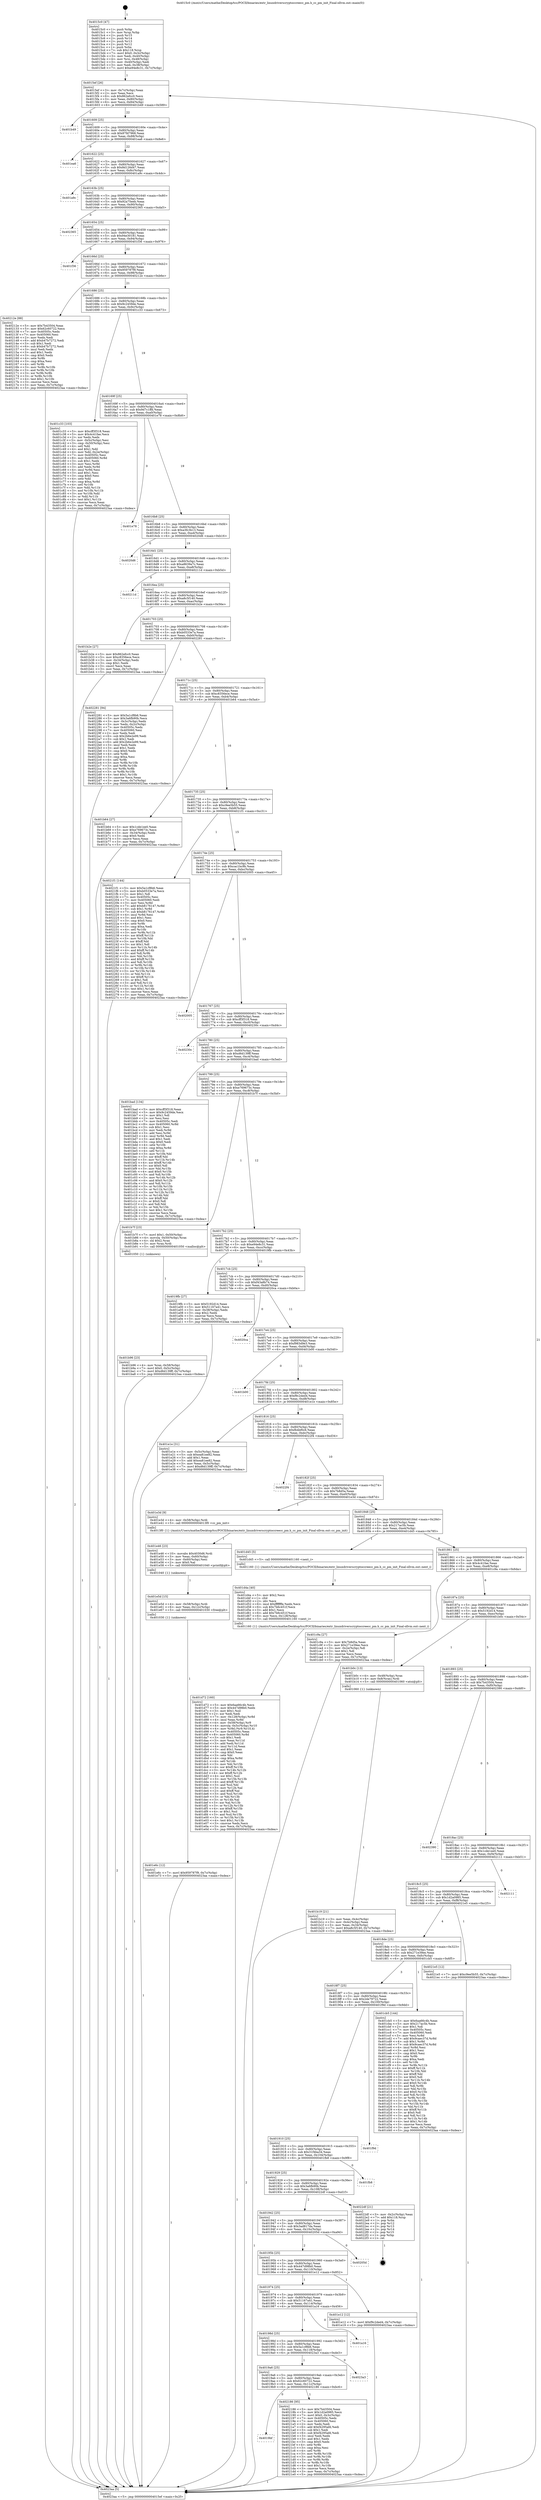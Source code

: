 digraph "0x4015c0" {
  label = "0x4015c0 (/mnt/c/Users/mathe/Desktop/tcc/POCII/binaries/extr_linuxdriverscryptoccreecc_pm.h_cc_pm_init_Final-ollvm.out::main(0))"
  labelloc = "t"
  node[shape=record]

  Entry [label="",width=0.3,height=0.3,shape=circle,fillcolor=black,style=filled]
  "0x4015ef" [label="{
     0x4015ef [26]\l
     | [instrs]\l
     &nbsp;&nbsp;0x4015ef \<+3\>: mov -0x7c(%rbp),%eax\l
     &nbsp;&nbsp;0x4015f2 \<+2\>: mov %eax,%ecx\l
     &nbsp;&nbsp;0x4015f4 \<+6\>: sub $0x862efcc0,%ecx\l
     &nbsp;&nbsp;0x4015fa \<+3\>: mov %eax,-0x80(%rbp)\l
     &nbsp;&nbsp;0x4015fd \<+6\>: mov %ecx,-0x84(%rbp)\l
     &nbsp;&nbsp;0x401603 \<+6\>: je 0000000000401b49 \<main+0x589\>\l
  }"]
  "0x401b49" [label="{
     0x401b49\l
  }", style=dashed]
  "0x401609" [label="{
     0x401609 [25]\l
     | [instrs]\l
     &nbsp;&nbsp;0x401609 \<+5\>: jmp 000000000040160e \<main+0x4e\>\l
     &nbsp;&nbsp;0x40160e \<+3\>: mov -0x80(%rbp),%eax\l
     &nbsp;&nbsp;0x401611 \<+5\>: sub $0x87fd7968,%eax\l
     &nbsp;&nbsp;0x401616 \<+6\>: mov %eax,-0x88(%rbp)\l
     &nbsp;&nbsp;0x40161c \<+6\>: je 0000000000401ea6 \<main+0x8e6\>\l
  }"]
  Exit [label="",width=0.3,height=0.3,shape=circle,fillcolor=black,style=filled,peripheries=2]
  "0x401ea6" [label="{
     0x401ea6\l
  }", style=dashed]
  "0x401622" [label="{
     0x401622 [25]\l
     | [instrs]\l
     &nbsp;&nbsp;0x401622 \<+5\>: jmp 0000000000401627 \<main+0x67\>\l
     &nbsp;&nbsp;0x401627 \<+3\>: mov -0x80(%rbp),%eax\l
     &nbsp;&nbsp;0x40162a \<+5\>: sub $0x8d126d47,%eax\l
     &nbsp;&nbsp;0x40162f \<+6\>: mov %eax,-0x8c(%rbp)\l
     &nbsp;&nbsp;0x401635 \<+6\>: je 0000000000401a9c \<main+0x4dc\>\l
  }"]
  "0x4019bf" [label="{
     0x4019bf\l
  }", style=dashed]
  "0x401a9c" [label="{
     0x401a9c\l
  }", style=dashed]
  "0x40163b" [label="{
     0x40163b [25]\l
     | [instrs]\l
     &nbsp;&nbsp;0x40163b \<+5\>: jmp 0000000000401640 \<main+0x80\>\l
     &nbsp;&nbsp;0x401640 \<+3\>: mov -0x80(%rbp),%eax\l
     &nbsp;&nbsp;0x401643 \<+5\>: sub $0x92a75eeb,%eax\l
     &nbsp;&nbsp;0x401648 \<+6\>: mov %eax,-0x90(%rbp)\l
     &nbsp;&nbsp;0x40164e \<+6\>: je 0000000000402365 \<main+0xda5\>\l
  }"]
  "0x402186" [label="{
     0x402186 [95]\l
     | [instrs]\l
     &nbsp;&nbsp;0x402186 \<+5\>: mov $0x7b43504,%eax\l
     &nbsp;&nbsp;0x40218b \<+5\>: mov $0x1d2a0985,%ecx\l
     &nbsp;&nbsp;0x402190 \<+7\>: movl $0x0,-0x3c(%rbp)\l
     &nbsp;&nbsp;0x402197 \<+7\>: mov 0x40505c,%edx\l
     &nbsp;&nbsp;0x40219e \<+7\>: mov 0x405060,%esi\l
     &nbsp;&nbsp;0x4021a5 \<+2\>: mov %edx,%edi\l
     &nbsp;&nbsp;0x4021a7 \<+6\>: add $0xf4295afd,%edi\l
     &nbsp;&nbsp;0x4021ad \<+3\>: sub $0x1,%edi\l
     &nbsp;&nbsp;0x4021b0 \<+6\>: sub $0xf4295afd,%edi\l
     &nbsp;&nbsp;0x4021b6 \<+3\>: imul %edi,%edx\l
     &nbsp;&nbsp;0x4021b9 \<+3\>: and $0x1,%edx\l
     &nbsp;&nbsp;0x4021bc \<+3\>: cmp $0x0,%edx\l
     &nbsp;&nbsp;0x4021bf \<+4\>: sete %r8b\l
     &nbsp;&nbsp;0x4021c3 \<+3\>: cmp $0xa,%esi\l
     &nbsp;&nbsp;0x4021c6 \<+4\>: setl %r9b\l
     &nbsp;&nbsp;0x4021ca \<+3\>: mov %r8b,%r10b\l
     &nbsp;&nbsp;0x4021cd \<+3\>: and %r9b,%r10b\l
     &nbsp;&nbsp;0x4021d0 \<+3\>: xor %r9b,%r8b\l
     &nbsp;&nbsp;0x4021d3 \<+3\>: or %r8b,%r10b\l
     &nbsp;&nbsp;0x4021d6 \<+4\>: test $0x1,%r10b\l
     &nbsp;&nbsp;0x4021da \<+3\>: cmovne %ecx,%eax\l
     &nbsp;&nbsp;0x4021dd \<+3\>: mov %eax,-0x7c(%rbp)\l
     &nbsp;&nbsp;0x4021e0 \<+5\>: jmp 00000000004023aa \<main+0xdea\>\l
  }"]
  "0x402365" [label="{
     0x402365\l
  }", style=dashed]
  "0x401654" [label="{
     0x401654 [25]\l
     | [instrs]\l
     &nbsp;&nbsp;0x401654 \<+5\>: jmp 0000000000401659 \<main+0x99\>\l
     &nbsp;&nbsp;0x401659 \<+3\>: mov -0x80(%rbp),%eax\l
     &nbsp;&nbsp;0x40165c \<+5\>: sub $0x94e30181,%eax\l
     &nbsp;&nbsp;0x401661 \<+6\>: mov %eax,-0x94(%rbp)\l
     &nbsp;&nbsp;0x401667 \<+6\>: je 0000000000401f36 \<main+0x976\>\l
  }"]
  "0x4019a6" [label="{
     0x4019a6 [25]\l
     | [instrs]\l
     &nbsp;&nbsp;0x4019a6 \<+5\>: jmp 00000000004019ab \<main+0x3eb\>\l
     &nbsp;&nbsp;0x4019ab \<+3\>: mov -0x80(%rbp),%eax\l
     &nbsp;&nbsp;0x4019ae \<+5\>: sub $0x62c60722,%eax\l
     &nbsp;&nbsp;0x4019b3 \<+6\>: mov %eax,-0x11c(%rbp)\l
     &nbsp;&nbsp;0x4019b9 \<+6\>: je 0000000000402186 \<main+0xbc6\>\l
  }"]
  "0x401f36" [label="{
     0x401f36\l
  }", style=dashed]
  "0x40166d" [label="{
     0x40166d [25]\l
     | [instrs]\l
     &nbsp;&nbsp;0x40166d \<+5\>: jmp 0000000000401672 \<main+0xb2\>\l
     &nbsp;&nbsp;0x401672 \<+3\>: mov -0x80(%rbp),%eax\l
     &nbsp;&nbsp;0x401675 \<+5\>: sub $0x959787f9,%eax\l
     &nbsp;&nbsp;0x40167a \<+6\>: mov %eax,-0x98(%rbp)\l
     &nbsp;&nbsp;0x401680 \<+6\>: je 000000000040212e \<main+0xb6e\>\l
  }"]
  "0x4023a3" [label="{
     0x4023a3\l
  }", style=dashed]
  "0x40212e" [label="{
     0x40212e [88]\l
     | [instrs]\l
     &nbsp;&nbsp;0x40212e \<+5\>: mov $0x7b43504,%eax\l
     &nbsp;&nbsp;0x402133 \<+5\>: mov $0x62c60722,%ecx\l
     &nbsp;&nbsp;0x402138 \<+7\>: mov 0x40505c,%edx\l
     &nbsp;&nbsp;0x40213f \<+7\>: mov 0x405060,%esi\l
     &nbsp;&nbsp;0x402146 \<+2\>: mov %edx,%edi\l
     &nbsp;&nbsp;0x402148 \<+6\>: add $0xb47b7272,%edi\l
     &nbsp;&nbsp;0x40214e \<+3\>: sub $0x1,%edi\l
     &nbsp;&nbsp;0x402151 \<+6\>: sub $0xb47b7272,%edi\l
     &nbsp;&nbsp;0x402157 \<+3\>: imul %edi,%edx\l
     &nbsp;&nbsp;0x40215a \<+3\>: and $0x1,%edx\l
     &nbsp;&nbsp;0x40215d \<+3\>: cmp $0x0,%edx\l
     &nbsp;&nbsp;0x402160 \<+4\>: sete %r8b\l
     &nbsp;&nbsp;0x402164 \<+3\>: cmp $0xa,%esi\l
     &nbsp;&nbsp;0x402167 \<+4\>: setl %r9b\l
     &nbsp;&nbsp;0x40216b \<+3\>: mov %r8b,%r10b\l
     &nbsp;&nbsp;0x40216e \<+3\>: and %r9b,%r10b\l
     &nbsp;&nbsp;0x402171 \<+3\>: xor %r9b,%r8b\l
     &nbsp;&nbsp;0x402174 \<+3\>: or %r8b,%r10b\l
     &nbsp;&nbsp;0x402177 \<+4\>: test $0x1,%r10b\l
     &nbsp;&nbsp;0x40217b \<+3\>: cmovne %ecx,%eax\l
     &nbsp;&nbsp;0x40217e \<+3\>: mov %eax,-0x7c(%rbp)\l
     &nbsp;&nbsp;0x402181 \<+5\>: jmp 00000000004023aa \<main+0xdea\>\l
  }"]
  "0x401686" [label="{
     0x401686 [25]\l
     | [instrs]\l
     &nbsp;&nbsp;0x401686 \<+5\>: jmp 000000000040168b \<main+0xcb\>\l
     &nbsp;&nbsp;0x40168b \<+3\>: mov -0x80(%rbp),%eax\l
     &nbsp;&nbsp;0x40168e \<+5\>: sub $0x9c2459de,%eax\l
     &nbsp;&nbsp;0x401693 \<+6\>: mov %eax,-0x9c(%rbp)\l
     &nbsp;&nbsp;0x401699 \<+6\>: je 0000000000401c33 \<main+0x673\>\l
  }"]
  "0x40198d" [label="{
     0x40198d [25]\l
     | [instrs]\l
     &nbsp;&nbsp;0x40198d \<+5\>: jmp 0000000000401992 \<main+0x3d2\>\l
     &nbsp;&nbsp;0x401992 \<+3\>: mov -0x80(%rbp),%eax\l
     &nbsp;&nbsp;0x401995 \<+5\>: sub $0x5a1cf8b6,%eax\l
     &nbsp;&nbsp;0x40199a \<+6\>: mov %eax,-0x118(%rbp)\l
     &nbsp;&nbsp;0x4019a0 \<+6\>: je 00000000004023a3 \<main+0xde3\>\l
  }"]
  "0x401c33" [label="{
     0x401c33 [103]\l
     | [instrs]\l
     &nbsp;&nbsp;0x401c33 \<+5\>: mov $0xcff3f318,%eax\l
     &nbsp;&nbsp;0x401c38 \<+5\>: mov $0x4c41fae,%ecx\l
     &nbsp;&nbsp;0x401c3d \<+2\>: xor %edx,%edx\l
     &nbsp;&nbsp;0x401c3f \<+3\>: mov -0x5c(%rbp),%esi\l
     &nbsp;&nbsp;0x401c42 \<+3\>: cmp -0x50(%rbp),%esi\l
     &nbsp;&nbsp;0x401c45 \<+4\>: setl %dil\l
     &nbsp;&nbsp;0x401c49 \<+4\>: and $0x1,%dil\l
     &nbsp;&nbsp;0x401c4d \<+4\>: mov %dil,-0x2e(%rbp)\l
     &nbsp;&nbsp;0x401c51 \<+7\>: mov 0x40505c,%esi\l
     &nbsp;&nbsp;0x401c58 \<+8\>: mov 0x405060,%r8d\l
     &nbsp;&nbsp;0x401c60 \<+3\>: sub $0x1,%edx\l
     &nbsp;&nbsp;0x401c63 \<+3\>: mov %esi,%r9d\l
     &nbsp;&nbsp;0x401c66 \<+3\>: add %edx,%r9d\l
     &nbsp;&nbsp;0x401c69 \<+4\>: imul %r9d,%esi\l
     &nbsp;&nbsp;0x401c6d \<+3\>: and $0x1,%esi\l
     &nbsp;&nbsp;0x401c70 \<+3\>: cmp $0x0,%esi\l
     &nbsp;&nbsp;0x401c73 \<+4\>: sete %dil\l
     &nbsp;&nbsp;0x401c77 \<+4\>: cmp $0xa,%r8d\l
     &nbsp;&nbsp;0x401c7b \<+4\>: setl %r10b\l
     &nbsp;&nbsp;0x401c7f \<+3\>: mov %dil,%r11b\l
     &nbsp;&nbsp;0x401c82 \<+3\>: and %r10b,%r11b\l
     &nbsp;&nbsp;0x401c85 \<+3\>: xor %r10b,%dil\l
     &nbsp;&nbsp;0x401c88 \<+3\>: or %dil,%r11b\l
     &nbsp;&nbsp;0x401c8b \<+4\>: test $0x1,%r11b\l
     &nbsp;&nbsp;0x401c8f \<+3\>: cmovne %ecx,%eax\l
     &nbsp;&nbsp;0x401c92 \<+3\>: mov %eax,-0x7c(%rbp)\l
     &nbsp;&nbsp;0x401c95 \<+5\>: jmp 00000000004023aa \<main+0xdea\>\l
  }"]
  "0x40169f" [label="{
     0x40169f [25]\l
     | [instrs]\l
     &nbsp;&nbsp;0x40169f \<+5\>: jmp 00000000004016a4 \<main+0xe4\>\l
     &nbsp;&nbsp;0x4016a4 \<+3\>: mov -0x80(%rbp),%eax\l
     &nbsp;&nbsp;0x4016a7 \<+5\>: sub $0x9d7c1ffd,%eax\l
     &nbsp;&nbsp;0x4016ac \<+6\>: mov %eax,-0xa0(%rbp)\l
     &nbsp;&nbsp;0x4016b2 \<+6\>: je 0000000000401e78 \<main+0x8b8\>\l
  }"]
  "0x401a16" [label="{
     0x401a16\l
  }", style=dashed]
  "0x401e78" [label="{
     0x401e78\l
  }", style=dashed]
  "0x4016b8" [label="{
     0x4016b8 [25]\l
     | [instrs]\l
     &nbsp;&nbsp;0x4016b8 \<+5\>: jmp 00000000004016bd \<main+0xfd\>\l
     &nbsp;&nbsp;0x4016bd \<+3\>: mov -0x80(%rbp),%eax\l
     &nbsp;&nbsp;0x4016c0 \<+5\>: sub $0xa3fc3b13,%eax\l
     &nbsp;&nbsp;0x4016c5 \<+6\>: mov %eax,-0xa4(%rbp)\l
     &nbsp;&nbsp;0x4016cb \<+6\>: je 00000000004020d6 \<main+0xb16\>\l
  }"]
  "0x401e6c" [label="{
     0x401e6c [12]\l
     | [instrs]\l
     &nbsp;&nbsp;0x401e6c \<+7\>: movl $0x959787f9,-0x7c(%rbp)\l
     &nbsp;&nbsp;0x401e73 \<+5\>: jmp 00000000004023aa \<main+0xdea\>\l
  }"]
  "0x4020d6" [label="{
     0x4020d6\l
  }", style=dashed]
  "0x4016d1" [label="{
     0x4016d1 [25]\l
     | [instrs]\l
     &nbsp;&nbsp;0x4016d1 \<+5\>: jmp 00000000004016d6 \<main+0x116\>\l
     &nbsp;&nbsp;0x4016d6 \<+3\>: mov -0x80(%rbp),%eax\l
     &nbsp;&nbsp;0x4016d9 \<+5\>: sub $0xa8639a7c,%eax\l
     &nbsp;&nbsp;0x4016de \<+6\>: mov %eax,-0xa8(%rbp)\l
     &nbsp;&nbsp;0x4016e4 \<+6\>: je 000000000040211d \<main+0xb5d\>\l
  }"]
  "0x401e5d" [label="{
     0x401e5d [15]\l
     | [instrs]\l
     &nbsp;&nbsp;0x401e5d \<+4\>: mov -0x58(%rbp),%rdi\l
     &nbsp;&nbsp;0x401e61 \<+6\>: mov %eax,-0x12c(%rbp)\l
     &nbsp;&nbsp;0x401e67 \<+5\>: call 0000000000401030 \<free@plt\>\l
     | [calls]\l
     &nbsp;&nbsp;0x401030 \{1\} (unknown)\l
  }"]
  "0x40211d" [label="{
     0x40211d\l
  }", style=dashed]
  "0x4016ea" [label="{
     0x4016ea [25]\l
     | [instrs]\l
     &nbsp;&nbsp;0x4016ea \<+5\>: jmp 00000000004016ef \<main+0x12f\>\l
     &nbsp;&nbsp;0x4016ef \<+3\>: mov -0x80(%rbp),%eax\l
     &nbsp;&nbsp;0x4016f2 \<+5\>: sub $0xa8c5f140,%eax\l
     &nbsp;&nbsp;0x4016f7 \<+6\>: mov %eax,-0xac(%rbp)\l
     &nbsp;&nbsp;0x4016fd \<+6\>: je 0000000000401b2e \<main+0x56e\>\l
  }"]
  "0x401e46" [label="{
     0x401e46 [23]\l
     | [instrs]\l
     &nbsp;&nbsp;0x401e46 \<+10\>: movabs $0x4030d6,%rdi\l
     &nbsp;&nbsp;0x401e50 \<+3\>: mov %eax,-0x60(%rbp)\l
     &nbsp;&nbsp;0x401e53 \<+3\>: mov -0x60(%rbp),%esi\l
     &nbsp;&nbsp;0x401e56 \<+2\>: mov $0x0,%al\l
     &nbsp;&nbsp;0x401e58 \<+5\>: call 0000000000401040 \<printf@plt\>\l
     | [calls]\l
     &nbsp;&nbsp;0x401040 \{1\} (unknown)\l
  }"]
  "0x401b2e" [label="{
     0x401b2e [27]\l
     | [instrs]\l
     &nbsp;&nbsp;0x401b2e \<+5\>: mov $0x862efcc0,%eax\l
     &nbsp;&nbsp;0x401b33 \<+5\>: mov $0xc8356ece,%ecx\l
     &nbsp;&nbsp;0x401b38 \<+3\>: mov -0x34(%rbp),%edx\l
     &nbsp;&nbsp;0x401b3b \<+3\>: cmp $0x1,%edx\l
     &nbsp;&nbsp;0x401b3e \<+3\>: cmovl %ecx,%eax\l
     &nbsp;&nbsp;0x401b41 \<+3\>: mov %eax,-0x7c(%rbp)\l
     &nbsp;&nbsp;0x401b44 \<+5\>: jmp 00000000004023aa \<main+0xdea\>\l
  }"]
  "0x401703" [label="{
     0x401703 [25]\l
     | [instrs]\l
     &nbsp;&nbsp;0x401703 \<+5\>: jmp 0000000000401708 \<main+0x148\>\l
     &nbsp;&nbsp;0x401708 \<+3\>: mov -0x80(%rbp),%eax\l
     &nbsp;&nbsp;0x40170b \<+5\>: sub $0xb0533e7a,%eax\l
     &nbsp;&nbsp;0x401710 \<+6\>: mov %eax,-0xb0(%rbp)\l
     &nbsp;&nbsp;0x401716 \<+6\>: je 0000000000402281 \<main+0xcc1\>\l
  }"]
  "0x401974" [label="{
     0x401974 [25]\l
     | [instrs]\l
     &nbsp;&nbsp;0x401974 \<+5\>: jmp 0000000000401979 \<main+0x3b9\>\l
     &nbsp;&nbsp;0x401979 \<+3\>: mov -0x80(%rbp),%eax\l
     &nbsp;&nbsp;0x40197c \<+5\>: sub $0x51167a41,%eax\l
     &nbsp;&nbsp;0x401981 \<+6\>: mov %eax,-0x114(%rbp)\l
     &nbsp;&nbsp;0x401987 \<+6\>: je 0000000000401a16 \<main+0x456\>\l
  }"]
  "0x402281" [label="{
     0x402281 [94]\l
     | [instrs]\l
     &nbsp;&nbsp;0x402281 \<+5\>: mov $0x5a1cf8b6,%eax\l
     &nbsp;&nbsp;0x402286 \<+5\>: mov $0x3a6fb90b,%ecx\l
     &nbsp;&nbsp;0x40228b \<+3\>: mov -0x3c(%rbp),%edx\l
     &nbsp;&nbsp;0x40228e \<+3\>: mov %edx,-0x2c(%rbp)\l
     &nbsp;&nbsp;0x402291 \<+7\>: mov 0x40505c,%edx\l
     &nbsp;&nbsp;0x402298 \<+7\>: mov 0x405060,%esi\l
     &nbsp;&nbsp;0x40229f \<+2\>: mov %edx,%edi\l
     &nbsp;&nbsp;0x4022a1 \<+6\>: sub $0x2b6e2e99,%edi\l
     &nbsp;&nbsp;0x4022a7 \<+3\>: sub $0x1,%edi\l
     &nbsp;&nbsp;0x4022aa \<+6\>: add $0x2b6e2e99,%edi\l
     &nbsp;&nbsp;0x4022b0 \<+3\>: imul %edi,%edx\l
     &nbsp;&nbsp;0x4022b3 \<+3\>: and $0x1,%edx\l
     &nbsp;&nbsp;0x4022b6 \<+3\>: cmp $0x0,%edx\l
     &nbsp;&nbsp;0x4022b9 \<+4\>: sete %r8b\l
     &nbsp;&nbsp;0x4022bd \<+3\>: cmp $0xa,%esi\l
     &nbsp;&nbsp;0x4022c0 \<+4\>: setl %r9b\l
     &nbsp;&nbsp;0x4022c4 \<+3\>: mov %r8b,%r10b\l
     &nbsp;&nbsp;0x4022c7 \<+3\>: and %r9b,%r10b\l
     &nbsp;&nbsp;0x4022ca \<+3\>: xor %r9b,%r8b\l
     &nbsp;&nbsp;0x4022cd \<+3\>: or %r8b,%r10b\l
     &nbsp;&nbsp;0x4022d0 \<+4\>: test $0x1,%r10b\l
     &nbsp;&nbsp;0x4022d4 \<+3\>: cmovne %ecx,%eax\l
     &nbsp;&nbsp;0x4022d7 \<+3\>: mov %eax,-0x7c(%rbp)\l
     &nbsp;&nbsp;0x4022da \<+5\>: jmp 00000000004023aa \<main+0xdea\>\l
  }"]
  "0x40171c" [label="{
     0x40171c [25]\l
     | [instrs]\l
     &nbsp;&nbsp;0x40171c \<+5\>: jmp 0000000000401721 \<main+0x161\>\l
     &nbsp;&nbsp;0x401721 \<+3\>: mov -0x80(%rbp),%eax\l
     &nbsp;&nbsp;0x401724 \<+5\>: sub $0xc8356ece,%eax\l
     &nbsp;&nbsp;0x401729 \<+6\>: mov %eax,-0xb4(%rbp)\l
     &nbsp;&nbsp;0x40172f \<+6\>: je 0000000000401b64 \<main+0x5a4\>\l
  }"]
  "0x401e12" [label="{
     0x401e12 [12]\l
     | [instrs]\l
     &nbsp;&nbsp;0x401e12 \<+7\>: movl $0xf9c2ded4,-0x7c(%rbp)\l
     &nbsp;&nbsp;0x401e19 \<+5\>: jmp 00000000004023aa \<main+0xdea\>\l
  }"]
  "0x401b64" [label="{
     0x401b64 [27]\l
     | [instrs]\l
     &nbsp;&nbsp;0x401b64 \<+5\>: mov $0x1cde1ee0,%eax\l
     &nbsp;&nbsp;0x401b69 \<+5\>: mov $0xe769673c,%ecx\l
     &nbsp;&nbsp;0x401b6e \<+3\>: mov -0x34(%rbp),%edx\l
     &nbsp;&nbsp;0x401b71 \<+3\>: cmp $0x0,%edx\l
     &nbsp;&nbsp;0x401b74 \<+3\>: cmove %ecx,%eax\l
     &nbsp;&nbsp;0x401b77 \<+3\>: mov %eax,-0x7c(%rbp)\l
     &nbsp;&nbsp;0x401b7a \<+5\>: jmp 00000000004023aa \<main+0xdea\>\l
  }"]
  "0x401735" [label="{
     0x401735 [25]\l
     | [instrs]\l
     &nbsp;&nbsp;0x401735 \<+5\>: jmp 000000000040173a \<main+0x17a\>\l
     &nbsp;&nbsp;0x40173a \<+3\>: mov -0x80(%rbp),%eax\l
     &nbsp;&nbsp;0x40173d \<+5\>: sub $0xc9ee5b55,%eax\l
     &nbsp;&nbsp;0x401742 \<+6\>: mov %eax,-0xb8(%rbp)\l
     &nbsp;&nbsp;0x401748 \<+6\>: je 00000000004021f1 \<main+0xc31\>\l
  }"]
  "0x40195b" [label="{
     0x40195b [25]\l
     | [instrs]\l
     &nbsp;&nbsp;0x40195b \<+5\>: jmp 0000000000401960 \<main+0x3a0\>\l
     &nbsp;&nbsp;0x401960 \<+3\>: mov -0x80(%rbp),%eax\l
     &nbsp;&nbsp;0x401963 \<+5\>: sub $0x447d98b0,%eax\l
     &nbsp;&nbsp;0x401968 \<+6\>: mov %eax,-0x110(%rbp)\l
     &nbsp;&nbsp;0x40196e \<+6\>: je 0000000000401e12 \<main+0x852\>\l
  }"]
  "0x4021f1" [label="{
     0x4021f1 [144]\l
     | [instrs]\l
     &nbsp;&nbsp;0x4021f1 \<+5\>: mov $0x5a1cf8b6,%eax\l
     &nbsp;&nbsp;0x4021f6 \<+5\>: mov $0xb0533e7a,%ecx\l
     &nbsp;&nbsp;0x4021fb \<+2\>: mov $0x1,%dl\l
     &nbsp;&nbsp;0x4021fd \<+7\>: mov 0x40505c,%esi\l
     &nbsp;&nbsp;0x402204 \<+7\>: mov 0x405060,%edi\l
     &nbsp;&nbsp;0x40220b \<+3\>: mov %esi,%r8d\l
     &nbsp;&nbsp;0x40220e \<+7\>: add $0xb8176147,%r8d\l
     &nbsp;&nbsp;0x402215 \<+4\>: sub $0x1,%r8d\l
     &nbsp;&nbsp;0x402219 \<+7\>: sub $0xb8176147,%r8d\l
     &nbsp;&nbsp;0x402220 \<+4\>: imul %r8d,%esi\l
     &nbsp;&nbsp;0x402224 \<+3\>: and $0x1,%esi\l
     &nbsp;&nbsp;0x402227 \<+3\>: cmp $0x0,%esi\l
     &nbsp;&nbsp;0x40222a \<+4\>: sete %r9b\l
     &nbsp;&nbsp;0x40222e \<+3\>: cmp $0xa,%edi\l
     &nbsp;&nbsp;0x402231 \<+4\>: setl %r10b\l
     &nbsp;&nbsp;0x402235 \<+3\>: mov %r9b,%r11b\l
     &nbsp;&nbsp;0x402238 \<+4\>: xor $0xff,%r11b\l
     &nbsp;&nbsp;0x40223c \<+3\>: mov %r10b,%bl\l
     &nbsp;&nbsp;0x40223f \<+3\>: xor $0xff,%bl\l
     &nbsp;&nbsp;0x402242 \<+3\>: xor $0x1,%dl\l
     &nbsp;&nbsp;0x402245 \<+3\>: mov %r11b,%r14b\l
     &nbsp;&nbsp;0x402248 \<+4\>: and $0xff,%r14b\l
     &nbsp;&nbsp;0x40224c \<+3\>: and %dl,%r9b\l
     &nbsp;&nbsp;0x40224f \<+3\>: mov %bl,%r15b\l
     &nbsp;&nbsp;0x402252 \<+4\>: and $0xff,%r15b\l
     &nbsp;&nbsp;0x402256 \<+3\>: and %dl,%r10b\l
     &nbsp;&nbsp;0x402259 \<+3\>: or %r9b,%r14b\l
     &nbsp;&nbsp;0x40225c \<+3\>: or %r10b,%r15b\l
     &nbsp;&nbsp;0x40225f \<+3\>: xor %r15b,%r14b\l
     &nbsp;&nbsp;0x402262 \<+3\>: or %bl,%r11b\l
     &nbsp;&nbsp;0x402265 \<+4\>: xor $0xff,%r11b\l
     &nbsp;&nbsp;0x402269 \<+3\>: or $0x1,%dl\l
     &nbsp;&nbsp;0x40226c \<+3\>: and %dl,%r11b\l
     &nbsp;&nbsp;0x40226f \<+3\>: or %r11b,%r14b\l
     &nbsp;&nbsp;0x402272 \<+4\>: test $0x1,%r14b\l
     &nbsp;&nbsp;0x402276 \<+3\>: cmovne %ecx,%eax\l
     &nbsp;&nbsp;0x402279 \<+3\>: mov %eax,-0x7c(%rbp)\l
     &nbsp;&nbsp;0x40227c \<+5\>: jmp 00000000004023aa \<main+0xdea\>\l
  }"]
  "0x40174e" [label="{
     0x40174e [25]\l
     | [instrs]\l
     &nbsp;&nbsp;0x40174e \<+5\>: jmp 0000000000401753 \<main+0x193\>\l
     &nbsp;&nbsp;0x401753 \<+3\>: mov -0x80(%rbp),%eax\l
     &nbsp;&nbsp;0x401756 \<+5\>: sub $0xcac1bc9b,%eax\l
     &nbsp;&nbsp;0x40175b \<+6\>: mov %eax,-0xbc(%rbp)\l
     &nbsp;&nbsp;0x401761 \<+6\>: je 0000000000402005 \<main+0xa45\>\l
  }"]
  "0x40205d" [label="{
     0x40205d\l
  }", style=dashed]
  "0x402005" [label="{
     0x402005\l
  }", style=dashed]
  "0x401767" [label="{
     0x401767 [25]\l
     | [instrs]\l
     &nbsp;&nbsp;0x401767 \<+5\>: jmp 000000000040176c \<main+0x1ac\>\l
     &nbsp;&nbsp;0x40176c \<+3\>: mov -0x80(%rbp),%eax\l
     &nbsp;&nbsp;0x40176f \<+5\>: sub $0xcff3f318,%eax\l
     &nbsp;&nbsp;0x401774 \<+6\>: mov %eax,-0xc0(%rbp)\l
     &nbsp;&nbsp;0x40177a \<+6\>: je 000000000040230c \<main+0xd4c\>\l
  }"]
  "0x401942" [label="{
     0x401942 [25]\l
     | [instrs]\l
     &nbsp;&nbsp;0x401942 \<+5\>: jmp 0000000000401947 \<main+0x387\>\l
     &nbsp;&nbsp;0x401947 \<+3\>: mov -0x80(%rbp),%eax\l
     &nbsp;&nbsp;0x40194a \<+5\>: sub $0x3ad817da,%eax\l
     &nbsp;&nbsp;0x40194f \<+6\>: mov %eax,-0x10c(%rbp)\l
     &nbsp;&nbsp;0x401955 \<+6\>: je 000000000040205d \<main+0xa9d\>\l
  }"]
  "0x40230c" [label="{
     0x40230c\l
  }", style=dashed]
  "0x401780" [label="{
     0x401780 [25]\l
     | [instrs]\l
     &nbsp;&nbsp;0x401780 \<+5\>: jmp 0000000000401785 \<main+0x1c5\>\l
     &nbsp;&nbsp;0x401785 \<+3\>: mov -0x80(%rbp),%eax\l
     &nbsp;&nbsp;0x401788 \<+5\>: sub $0xd6d139ff,%eax\l
     &nbsp;&nbsp;0x40178d \<+6\>: mov %eax,-0xc4(%rbp)\l
     &nbsp;&nbsp;0x401793 \<+6\>: je 0000000000401bad \<main+0x5ed\>\l
  }"]
  "0x4022df" [label="{
     0x4022df [21]\l
     | [instrs]\l
     &nbsp;&nbsp;0x4022df \<+3\>: mov -0x2c(%rbp),%eax\l
     &nbsp;&nbsp;0x4022e2 \<+7\>: add $0x118,%rsp\l
     &nbsp;&nbsp;0x4022e9 \<+1\>: pop %rbx\l
     &nbsp;&nbsp;0x4022ea \<+2\>: pop %r12\l
     &nbsp;&nbsp;0x4022ec \<+2\>: pop %r13\l
     &nbsp;&nbsp;0x4022ee \<+2\>: pop %r14\l
     &nbsp;&nbsp;0x4022f0 \<+2\>: pop %r15\l
     &nbsp;&nbsp;0x4022f2 \<+1\>: pop %rbp\l
     &nbsp;&nbsp;0x4022f3 \<+1\>: ret\l
  }"]
  "0x401bad" [label="{
     0x401bad [134]\l
     | [instrs]\l
     &nbsp;&nbsp;0x401bad \<+5\>: mov $0xcff3f318,%eax\l
     &nbsp;&nbsp;0x401bb2 \<+5\>: mov $0x9c2459de,%ecx\l
     &nbsp;&nbsp;0x401bb7 \<+2\>: mov $0x1,%dl\l
     &nbsp;&nbsp;0x401bb9 \<+2\>: xor %esi,%esi\l
     &nbsp;&nbsp;0x401bbb \<+7\>: mov 0x40505c,%edi\l
     &nbsp;&nbsp;0x401bc2 \<+8\>: mov 0x405060,%r8d\l
     &nbsp;&nbsp;0x401bca \<+3\>: sub $0x1,%esi\l
     &nbsp;&nbsp;0x401bcd \<+3\>: mov %edi,%r9d\l
     &nbsp;&nbsp;0x401bd0 \<+3\>: add %esi,%r9d\l
     &nbsp;&nbsp;0x401bd3 \<+4\>: imul %r9d,%edi\l
     &nbsp;&nbsp;0x401bd7 \<+3\>: and $0x1,%edi\l
     &nbsp;&nbsp;0x401bda \<+3\>: cmp $0x0,%edi\l
     &nbsp;&nbsp;0x401bdd \<+4\>: sete %r10b\l
     &nbsp;&nbsp;0x401be1 \<+4\>: cmp $0xa,%r8d\l
     &nbsp;&nbsp;0x401be5 \<+4\>: setl %r11b\l
     &nbsp;&nbsp;0x401be9 \<+3\>: mov %r10b,%bl\l
     &nbsp;&nbsp;0x401bec \<+3\>: xor $0xff,%bl\l
     &nbsp;&nbsp;0x401bef \<+3\>: mov %r11b,%r14b\l
     &nbsp;&nbsp;0x401bf2 \<+4\>: xor $0xff,%r14b\l
     &nbsp;&nbsp;0x401bf6 \<+3\>: xor $0x0,%dl\l
     &nbsp;&nbsp;0x401bf9 \<+3\>: mov %bl,%r15b\l
     &nbsp;&nbsp;0x401bfc \<+4\>: and $0x0,%r15b\l
     &nbsp;&nbsp;0x401c00 \<+3\>: and %dl,%r10b\l
     &nbsp;&nbsp;0x401c03 \<+3\>: mov %r14b,%r12b\l
     &nbsp;&nbsp;0x401c06 \<+4\>: and $0x0,%r12b\l
     &nbsp;&nbsp;0x401c0a \<+3\>: and %dl,%r11b\l
     &nbsp;&nbsp;0x401c0d \<+3\>: or %r10b,%r15b\l
     &nbsp;&nbsp;0x401c10 \<+3\>: or %r11b,%r12b\l
     &nbsp;&nbsp;0x401c13 \<+3\>: xor %r12b,%r15b\l
     &nbsp;&nbsp;0x401c16 \<+3\>: or %r14b,%bl\l
     &nbsp;&nbsp;0x401c19 \<+3\>: xor $0xff,%bl\l
     &nbsp;&nbsp;0x401c1c \<+3\>: or $0x0,%dl\l
     &nbsp;&nbsp;0x401c1f \<+2\>: and %dl,%bl\l
     &nbsp;&nbsp;0x401c21 \<+3\>: or %bl,%r15b\l
     &nbsp;&nbsp;0x401c24 \<+4\>: test $0x1,%r15b\l
     &nbsp;&nbsp;0x401c28 \<+3\>: cmovne %ecx,%eax\l
     &nbsp;&nbsp;0x401c2b \<+3\>: mov %eax,-0x7c(%rbp)\l
     &nbsp;&nbsp;0x401c2e \<+5\>: jmp 00000000004023aa \<main+0xdea\>\l
  }"]
  "0x401799" [label="{
     0x401799 [25]\l
     | [instrs]\l
     &nbsp;&nbsp;0x401799 \<+5\>: jmp 000000000040179e \<main+0x1de\>\l
     &nbsp;&nbsp;0x40179e \<+3\>: mov -0x80(%rbp),%eax\l
     &nbsp;&nbsp;0x4017a1 \<+5\>: sub $0xe769673c,%eax\l
     &nbsp;&nbsp;0x4017a6 \<+6\>: mov %eax,-0xc8(%rbp)\l
     &nbsp;&nbsp;0x4017ac \<+6\>: je 0000000000401b7f \<main+0x5bf\>\l
  }"]
  "0x401929" [label="{
     0x401929 [25]\l
     | [instrs]\l
     &nbsp;&nbsp;0x401929 \<+5\>: jmp 000000000040192e \<main+0x36e\>\l
     &nbsp;&nbsp;0x40192e \<+3\>: mov -0x80(%rbp),%eax\l
     &nbsp;&nbsp;0x401931 \<+5\>: sub $0x3a6fb90b,%eax\l
     &nbsp;&nbsp;0x401936 \<+6\>: mov %eax,-0x108(%rbp)\l
     &nbsp;&nbsp;0x40193c \<+6\>: je 00000000004022df \<main+0xd1f\>\l
  }"]
  "0x401b7f" [label="{
     0x401b7f [23]\l
     | [instrs]\l
     &nbsp;&nbsp;0x401b7f \<+7\>: movl $0x1,-0x50(%rbp)\l
     &nbsp;&nbsp;0x401b86 \<+4\>: movslq -0x50(%rbp),%rax\l
     &nbsp;&nbsp;0x401b8a \<+4\>: shl $0x2,%rax\l
     &nbsp;&nbsp;0x401b8e \<+3\>: mov %rax,%rdi\l
     &nbsp;&nbsp;0x401b91 \<+5\>: call 0000000000401050 \<malloc@plt\>\l
     | [calls]\l
     &nbsp;&nbsp;0x401050 \{1\} (unknown)\l
  }"]
  "0x4017b2" [label="{
     0x4017b2 [25]\l
     | [instrs]\l
     &nbsp;&nbsp;0x4017b2 \<+5\>: jmp 00000000004017b7 \<main+0x1f7\>\l
     &nbsp;&nbsp;0x4017b7 \<+3\>: mov -0x80(%rbp),%eax\l
     &nbsp;&nbsp;0x4017ba \<+5\>: sub $0xe94e8c31,%eax\l
     &nbsp;&nbsp;0x4017bf \<+6\>: mov %eax,-0xcc(%rbp)\l
     &nbsp;&nbsp;0x4017c5 \<+6\>: je 00000000004019fb \<main+0x43b\>\l
  }"]
  "0x401fb8" [label="{
     0x401fb8\l
  }", style=dashed]
  "0x4019fb" [label="{
     0x4019fb [27]\l
     | [instrs]\l
     &nbsp;&nbsp;0x4019fb \<+5\>: mov $0x5192d14,%eax\l
     &nbsp;&nbsp;0x401a00 \<+5\>: mov $0x51167a41,%ecx\l
     &nbsp;&nbsp;0x401a05 \<+3\>: mov -0x38(%rbp),%edx\l
     &nbsp;&nbsp;0x401a08 \<+3\>: cmp $0x2,%edx\l
     &nbsp;&nbsp;0x401a0b \<+3\>: cmovne %ecx,%eax\l
     &nbsp;&nbsp;0x401a0e \<+3\>: mov %eax,-0x7c(%rbp)\l
     &nbsp;&nbsp;0x401a11 \<+5\>: jmp 00000000004023aa \<main+0xdea\>\l
  }"]
  "0x4017cb" [label="{
     0x4017cb [25]\l
     | [instrs]\l
     &nbsp;&nbsp;0x4017cb \<+5\>: jmp 00000000004017d0 \<main+0x210\>\l
     &nbsp;&nbsp;0x4017d0 \<+3\>: mov -0x80(%rbp),%eax\l
     &nbsp;&nbsp;0x4017d3 \<+5\>: sub $0xf43a8b74,%eax\l
     &nbsp;&nbsp;0x4017d8 \<+6\>: mov %eax,-0xd0(%rbp)\l
     &nbsp;&nbsp;0x4017de \<+6\>: je 00000000004020ca \<main+0xb0a\>\l
  }"]
  "0x4023aa" [label="{
     0x4023aa [5]\l
     | [instrs]\l
     &nbsp;&nbsp;0x4023aa \<+5\>: jmp 00000000004015ef \<main+0x2f\>\l
  }"]
  "0x4015c0" [label="{
     0x4015c0 [47]\l
     | [instrs]\l
     &nbsp;&nbsp;0x4015c0 \<+1\>: push %rbp\l
     &nbsp;&nbsp;0x4015c1 \<+3\>: mov %rsp,%rbp\l
     &nbsp;&nbsp;0x4015c4 \<+2\>: push %r15\l
     &nbsp;&nbsp;0x4015c6 \<+2\>: push %r14\l
     &nbsp;&nbsp;0x4015c8 \<+2\>: push %r13\l
     &nbsp;&nbsp;0x4015ca \<+2\>: push %r12\l
     &nbsp;&nbsp;0x4015cc \<+1\>: push %rbx\l
     &nbsp;&nbsp;0x4015cd \<+7\>: sub $0x118,%rsp\l
     &nbsp;&nbsp;0x4015d4 \<+7\>: movl $0x0,-0x3c(%rbp)\l
     &nbsp;&nbsp;0x4015db \<+3\>: mov %edi,-0x40(%rbp)\l
     &nbsp;&nbsp;0x4015de \<+4\>: mov %rsi,-0x48(%rbp)\l
     &nbsp;&nbsp;0x4015e2 \<+3\>: mov -0x40(%rbp),%edi\l
     &nbsp;&nbsp;0x4015e5 \<+3\>: mov %edi,-0x38(%rbp)\l
     &nbsp;&nbsp;0x4015e8 \<+7\>: movl $0xe94e8c31,-0x7c(%rbp)\l
  }"]
  "0x401910" [label="{
     0x401910 [25]\l
     | [instrs]\l
     &nbsp;&nbsp;0x401910 \<+5\>: jmp 0000000000401915 \<main+0x355\>\l
     &nbsp;&nbsp;0x401915 \<+3\>: mov -0x80(%rbp),%eax\l
     &nbsp;&nbsp;0x401918 \<+5\>: sub $0x31f4ba34,%eax\l
     &nbsp;&nbsp;0x40191d \<+6\>: mov %eax,-0x104(%rbp)\l
     &nbsp;&nbsp;0x401923 \<+6\>: je 0000000000401fb8 \<main+0x9f8\>\l
  }"]
  "0x4020ca" [label="{
     0x4020ca\l
  }", style=dashed]
  "0x4017e4" [label="{
     0x4017e4 [25]\l
     | [instrs]\l
     &nbsp;&nbsp;0x4017e4 \<+5\>: jmp 00000000004017e9 \<main+0x229\>\l
     &nbsp;&nbsp;0x4017e9 \<+3\>: mov -0x80(%rbp),%eax\l
     &nbsp;&nbsp;0x4017ec \<+5\>: sub $0xf983d9e3,%eax\l
     &nbsp;&nbsp;0x4017f1 \<+6\>: mov %eax,-0xd4(%rbp)\l
     &nbsp;&nbsp;0x4017f7 \<+6\>: je 0000000000401b00 \<main+0x540\>\l
  }"]
  "0x401f9d" [label="{
     0x401f9d\l
  }", style=dashed]
  "0x401b00" [label="{
     0x401b00\l
  }", style=dashed]
  "0x4017fd" [label="{
     0x4017fd [25]\l
     | [instrs]\l
     &nbsp;&nbsp;0x4017fd \<+5\>: jmp 0000000000401802 \<main+0x242\>\l
     &nbsp;&nbsp;0x401802 \<+3\>: mov -0x80(%rbp),%eax\l
     &nbsp;&nbsp;0x401805 \<+5\>: sub $0xf9c2ded4,%eax\l
     &nbsp;&nbsp;0x40180a \<+6\>: mov %eax,-0xd8(%rbp)\l
     &nbsp;&nbsp;0x401810 \<+6\>: je 0000000000401e1e \<main+0x85e\>\l
  }"]
  "0x401d72" [label="{
     0x401d72 [160]\l
     | [instrs]\l
     &nbsp;&nbsp;0x401d72 \<+5\>: mov $0x6aa66c4b,%ecx\l
     &nbsp;&nbsp;0x401d77 \<+5\>: mov $0x447d98b0,%edx\l
     &nbsp;&nbsp;0x401d7c \<+3\>: mov $0x1,%sil\l
     &nbsp;&nbsp;0x401d7f \<+2\>: xor %edi,%edi\l
     &nbsp;&nbsp;0x401d81 \<+7\>: mov -0x128(%rbp),%r8d\l
     &nbsp;&nbsp;0x401d88 \<+4\>: imul %eax,%r8d\l
     &nbsp;&nbsp;0x401d8c \<+4\>: mov -0x58(%rbp),%r9\l
     &nbsp;&nbsp;0x401d90 \<+4\>: movslq -0x5c(%rbp),%r10\l
     &nbsp;&nbsp;0x401d94 \<+4\>: mov %r8d,(%r9,%r10,4)\l
     &nbsp;&nbsp;0x401d98 \<+7\>: mov 0x40505c,%eax\l
     &nbsp;&nbsp;0x401d9f \<+8\>: mov 0x405060,%r8d\l
     &nbsp;&nbsp;0x401da7 \<+3\>: sub $0x1,%edi\l
     &nbsp;&nbsp;0x401daa \<+3\>: mov %eax,%r11d\l
     &nbsp;&nbsp;0x401dad \<+3\>: add %edi,%r11d\l
     &nbsp;&nbsp;0x401db0 \<+4\>: imul %r11d,%eax\l
     &nbsp;&nbsp;0x401db4 \<+3\>: and $0x1,%eax\l
     &nbsp;&nbsp;0x401db7 \<+3\>: cmp $0x0,%eax\l
     &nbsp;&nbsp;0x401dba \<+3\>: sete %bl\l
     &nbsp;&nbsp;0x401dbd \<+4\>: cmp $0xa,%r8d\l
     &nbsp;&nbsp;0x401dc1 \<+4\>: setl %r14b\l
     &nbsp;&nbsp;0x401dc5 \<+3\>: mov %bl,%r15b\l
     &nbsp;&nbsp;0x401dc8 \<+4\>: xor $0xff,%r15b\l
     &nbsp;&nbsp;0x401dcc \<+3\>: mov %r14b,%r12b\l
     &nbsp;&nbsp;0x401dcf \<+4\>: xor $0xff,%r12b\l
     &nbsp;&nbsp;0x401dd3 \<+4\>: xor $0x1,%sil\l
     &nbsp;&nbsp;0x401dd7 \<+3\>: mov %r15b,%r13b\l
     &nbsp;&nbsp;0x401dda \<+4\>: and $0xff,%r13b\l
     &nbsp;&nbsp;0x401dde \<+3\>: and %sil,%bl\l
     &nbsp;&nbsp;0x401de1 \<+3\>: mov %r12b,%al\l
     &nbsp;&nbsp;0x401de4 \<+2\>: and $0xff,%al\l
     &nbsp;&nbsp;0x401de6 \<+3\>: and %sil,%r14b\l
     &nbsp;&nbsp;0x401de9 \<+3\>: or %bl,%r13b\l
     &nbsp;&nbsp;0x401dec \<+3\>: or %r14b,%al\l
     &nbsp;&nbsp;0x401def \<+3\>: xor %al,%r13b\l
     &nbsp;&nbsp;0x401df2 \<+3\>: or %r12b,%r15b\l
     &nbsp;&nbsp;0x401df5 \<+4\>: xor $0xff,%r15b\l
     &nbsp;&nbsp;0x401df9 \<+4\>: or $0x1,%sil\l
     &nbsp;&nbsp;0x401dfd \<+3\>: and %sil,%r15b\l
     &nbsp;&nbsp;0x401e00 \<+3\>: or %r15b,%r13b\l
     &nbsp;&nbsp;0x401e03 \<+4\>: test $0x1,%r13b\l
     &nbsp;&nbsp;0x401e07 \<+3\>: cmovne %edx,%ecx\l
     &nbsp;&nbsp;0x401e0a \<+3\>: mov %ecx,-0x7c(%rbp)\l
     &nbsp;&nbsp;0x401e0d \<+5\>: jmp 00000000004023aa \<main+0xdea\>\l
  }"]
  "0x401e1e" [label="{
     0x401e1e [31]\l
     | [instrs]\l
     &nbsp;&nbsp;0x401e1e \<+3\>: mov -0x5c(%rbp),%eax\l
     &nbsp;&nbsp;0x401e21 \<+5\>: sub $0xea81ee82,%eax\l
     &nbsp;&nbsp;0x401e26 \<+3\>: add $0x1,%eax\l
     &nbsp;&nbsp;0x401e29 \<+5\>: add $0xea81ee82,%eax\l
     &nbsp;&nbsp;0x401e2e \<+3\>: mov %eax,-0x5c(%rbp)\l
     &nbsp;&nbsp;0x401e31 \<+7\>: movl $0xd6d139ff,-0x7c(%rbp)\l
     &nbsp;&nbsp;0x401e38 \<+5\>: jmp 00000000004023aa \<main+0xdea\>\l
  }"]
  "0x401816" [label="{
     0x401816 [25]\l
     | [instrs]\l
     &nbsp;&nbsp;0x401816 \<+5\>: jmp 000000000040181b \<main+0x25b\>\l
     &nbsp;&nbsp;0x40181b \<+3\>: mov -0x80(%rbp),%eax\l
     &nbsp;&nbsp;0x40181e \<+5\>: sub $0xfb4bf0c6,%eax\l
     &nbsp;&nbsp;0x401823 \<+6\>: mov %eax,-0xdc(%rbp)\l
     &nbsp;&nbsp;0x401829 \<+6\>: je 00000000004022f4 \<main+0xd34\>\l
  }"]
  "0x401d4a" [label="{
     0x401d4a [40]\l
     | [instrs]\l
     &nbsp;&nbsp;0x401d4a \<+5\>: mov $0x2,%ecx\l
     &nbsp;&nbsp;0x401d4f \<+1\>: cltd\l
     &nbsp;&nbsp;0x401d50 \<+2\>: idiv %ecx\l
     &nbsp;&nbsp;0x401d52 \<+6\>: imul $0xfffffffe,%edx,%ecx\l
     &nbsp;&nbsp;0x401d58 \<+6\>: sub $0x7b6c451f,%ecx\l
     &nbsp;&nbsp;0x401d5e \<+3\>: add $0x1,%ecx\l
     &nbsp;&nbsp;0x401d61 \<+6\>: add $0x7b6c451f,%ecx\l
     &nbsp;&nbsp;0x401d67 \<+6\>: mov %ecx,-0x128(%rbp)\l
     &nbsp;&nbsp;0x401d6d \<+5\>: call 0000000000401160 \<next_i\>\l
     | [calls]\l
     &nbsp;&nbsp;0x401160 \{1\} (/mnt/c/Users/mathe/Desktop/tcc/POCII/binaries/extr_linuxdriverscryptoccreecc_pm.h_cc_pm_init_Final-ollvm.out::next_i)\l
  }"]
  "0x4022f4" [label="{
     0x4022f4\l
  }", style=dashed]
  "0x40182f" [label="{
     0x40182f [25]\l
     | [instrs]\l
     &nbsp;&nbsp;0x40182f \<+5\>: jmp 0000000000401834 \<main+0x274\>\l
     &nbsp;&nbsp;0x401834 \<+3\>: mov -0x80(%rbp),%eax\l
     &nbsp;&nbsp;0x401837 \<+5\>: sub $0x7b8d5a,%eax\l
     &nbsp;&nbsp;0x40183c \<+6\>: mov %eax,-0xe0(%rbp)\l
     &nbsp;&nbsp;0x401842 \<+6\>: je 0000000000401e3d \<main+0x87d\>\l
  }"]
  "0x4018f7" [label="{
     0x4018f7 [25]\l
     | [instrs]\l
     &nbsp;&nbsp;0x4018f7 \<+5\>: jmp 00000000004018fc \<main+0x33c\>\l
     &nbsp;&nbsp;0x4018fc \<+3\>: mov -0x80(%rbp),%eax\l
     &nbsp;&nbsp;0x4018ff \<+5\>: sub $0x2de79722,%eax\l
     &nbsp;&nbsp;0x401904 \<+6\>: mov %eax,-0x100(%rbp)\l
     &nbsp;&nbsp;0x40190a \<+6\>: je 0000000000401f9d \<main+0x9dd\>\l
  }"]
  "0x401e3d" [label="{
     0x401e3d [9]\l
     | [instrs]\l
     &nbsp;&nbsp;0x401e3d \<+4\>: mov -0x58(%rbp),%rdi\l
     &nbsp;&nbsp;0x401e41 \<+5\>: call 00000000004013f0 \<cc_pm_init\>\l
     | [calls]\l
     &nbsp;&nbsp;0x4013f0 \{1\} (/mnt/c/Users/mathe/Desktop/tcc/POCII/binaries/extr_linuxdriverscryptoccreecc_pm.h_cc_pm_init_Final-ollvm.out::cc_pm_init)\l
  }"]
  "0x401848" [label="{
     0x401848 [25]\l
     | [instrs]\l
     &nbsp;&nbsp;0x401848 \<+5\>: jmp 000000000040184d \<main+0x28d\>\l
     &nbsp;&nbsp;0x40184d \<+3\>: mov -0x80(%rbp),%eax\l
     &nbsp;&nbsp;0x401850 \<+5\>: sub $0x217ac5b,%eax\l
     &nbsp;&nbsp;0x401855 \<+6\>: mov %eax,-0xe4(%rbp)\l
     &nbsp;&nbsp;0x40185b \<+6\>: je 0000000000401d45 \<main+0x785\>\l
  }"]
  "0x401cb5" [label="{
     0x401cb5 [144]\l
     | [instrs]\l
     &nbsp;&nbsp;0x401cb5 \<+5\>: mov $0x6aa66c4b,%eax\l
     &nbsp;&nbsp;0x401cba \<+5\>: mov $0x217ac5b,%ecx\l
     &nbsp;&nbsp;0x401cbf \<+2\>: mov $0x1,%dl\l
     &nbsp;&nbsp;0x401cc1 \<+7\>: mov 0x40505c,%esi\l
     &nbsp;&nbsp;0x401cc8 \<+7\>: mov 0x405060,%edi\l
     &nbsp;&nbsp;0x401ccf \<+3\>: mov %esi,%r8d\l
     &nbsp;&nbsp;0x401cd2 \<+7\>: add $0x9caec37d,%r8d\l
     &nbsp;&nbsp;0x401cd9 \<+4\>: sub $0x1,%r8d\l
     &nbsp;&nbsp;0x401cdd \<+7\>: sub $0x9caec37d,%r8d\l
     &nbsp;&nbsp;0x401ce4 \<+4\>: imul %r8d,%esi\l
     &nbsp;&nbsp;0x401ce8 \<+3\>: and $0x1,%esi\l
     &nbsp;&nbsp;0x401ceb \<+3\>: cmp $0x0,%esi\l
     &nbsp;&nbsp;0x401cee \<+4\>: sete %r9b\l
     &nbsp;&nbsp;0x401cf2 \<+3\>: cmp $0xa,%edi\l
     &nbsp;&nbsp;0x401cf5 \<+4\>: setl %r10b\l
     &nbsp;&nbsp;0x401cf9 \<+3\>: mov %r9b,%r11b\l
     &nbsp;&nbsp;0x401cfc \<+4\>: xor $0xff,%r11b\l
     &nbsp;&nbsp;0x401d00 \<+3\>: mov %r10b,%bl\l
     &nbsp;&nbsp;0x401d03 \<+3\>: xor $0xff,%bl\l
     &nbsp;&nbsp;0x401d06 \<+3\>: xor $0x0,%dl\l
     &nbsp;&nbsp;0x401d09 \<+3\>: mov %r11b,%r14b\l
     &nbsp;&nbsp;0x401d0c \<+4\>: and $0x0,%r14b\l
     &nbsp;&nbsp;0x401d10 \<+3\>: and %dl,%r9b\l
     &nbsp;&nbsp;0x401d13 \<+3\>: mov %bl,%r15b\l
     &nbsp;&nbsp;0x401d16 \<+4\>: and $0x0,%r15b\l
     &nbsp;&nbsp;0x401d1a \<+3\>: and %dl,%r10b\l
     &nbsp;&nbsp;0x401d1d \<+3\>: or %r9b,%r14b\l
     &nbsp;&nbsp;0x401d20 \<+3\>: or %r10b,%r15b\l
     &nbsp;&nbsp;0x401d23 \<+3\>: xor %r15b,%r14b\l
     &nbsp;&nbsp;0x401d26 \<+3\>: or %bl,%r11b\l
     &nbsp;&nbsp;0x401d29 \<+4\>: xor $0xff,%r11b\l
     &nbsp;&nbsp;0x401d2d \<+3\>: or $0x0,%dl\l
     &nbsp;&nbsp;0x401d30 \<+3\>: and %dl,%r11b\l
     &nbsp;&nbsp;0x401d33 \<+3\>: or %r11b,%r14b\l
     &nbsp;&nbsp;0x401d36 \<+4\>: test $0x1,%r14b\l
     &nbsp;&nbsp;0x401d3a \<+3\>: cmovne %ecx,%eax\l
     &nbsp;&nbsp;0x401d3d \<+3\>: mov %eax,-0x7c(%rbp)\l
     &nbsp;&nbsp;0x401d40 \<+5\>: jmp 00000000004023aa \<main+0xdea\>\l
  }"]
  "0x401d45" [label="{
     0x401d45 [5]\l
     | [instrs]\l
     &nbsp;&nbsp;0x401d45 \<+5\>: call 0000000000401160 \<next_i\>\l
     | [calls]\l
     &nbsp;&nbsp;0x401160 \{1\} (/mnt/c/Users/mathe/Desktop/tcc/POCII/binaries/extr_linuxdriverscryptoccreecc_pm.h_cc_pm_init_Final-ollvm.out::next_i)\l
  }"]
  "0x401861" [label="{
     0x401861 [25]\l
     | [instrs]\l
     &nbsp;&nbsp;0x401861 \<+5\>: jmp 0000000000401866 \<main+0x2a6\>\l
     &nbsp;&nbsp;0x401866 \<+3\>: mov -0x80(%rbp),%eax\l
     &nbsp;&nbsp;0x401869 \<+5\>: sub $0x4c41fae,%eax\l
     &nbsp;&nbsp;0x40186e \<+6\>: mov %eax,-0xe8(%rbp)\l
     &nbsp;&nbsp;0x401874 \<+6\>: je 0000000000401c9a \<main+0x6da\>\l
  }"]
  "0x4018de" [label="{
     0x4018de [25]\l
     | [instrs]\l
     &nbsp;&nbsp;0x4018de \<+5\>: jmp 00000000004018e3 \<main+0x323\>\l
     &nbsp;&nbsp;0x4018e3 \<+3\>: mov -0x80(%rbp),%eax\l
     &nbsp;&nbsp;0x4018e6 \<+5\>: sub $0x271e39ee,%eax\l
     &nbsp;&nbsp;0x4018eb \<+6\>: mov %eax,-0xfc(%rbp)\l
     &nbsp;&nbsp;0x4018f1 \<+6\>: je 0000000000401cb5 \<main+0x6f5\>\l
  }"]
  "0x401c9a" [label="{
     0x401c9a [27]\l
     | [instrs]\l
     &nbsp;&nbsp;0x401c9a \<+5\>: mov $0x7b8d5a,%eax\l
     &nbsp;&nbsp;0x401c9f \<+5\>: mov $0x271e39ee,%ecx\l
     &nbsp;&nbsp;0x401ca4 \<+3\>: mov -0x2e(%rbp),%dl\l
     &nbsp;&nbsp;0x401ca7 \<+3\>: test $0x1,%dl\l
     &nbsp;&nbsp;0x401caa \<+3\>: cmovne %ecx,%eax\l
     &nbsp;&nbsp;0x401cad \<+3\>: mov %eax,-0x7c(%rbp)\l
     &nbsp;&nbsp;0x401cb0 \<+5\>: jmp 00000000004023aa \<main+0xdea\>\l
  }"]
  "0x40187a" [label="{
     0x40187a [25]\l
     | [instrs]\l
     &nbsp;&nbsp;0x40187a \<+5\>: jmp 000000000040187f \<main+0x2bf\>\l
     &nbsp;&nbsp;0x40187f \<+3\>: mov -0x80(%rbp),%eax\l
     &nbsp;&nbsp;0x401882 \<+5\>: sub $0x5192d14,%eax\l
     &nbsp;&nbsp;0x401887 \<+6\>: mov %eax,-0xec(%rbp)\l
     &nbsp;&nbsp;0x40188d \<+6\>: je 0000000000401b0c \<main+0x54c\>\l
  }"]
  "0x4021e5" [label="{
     0x4021e5 [12]\l
     | [instrs]\l
     &nbsp;&nbsp;0x4021e5 \<+7\>: movl $0xc9ee5b55,-0x7c(%rbp)\l
     &nbsp;&nbsp;0x4021ec \<+5\>: jmp 00000000004023aa \<main+0xdea\>\l
  }"]
  "0x401b0c" [label="{
     0x401b0c [13]\l
     | [instrs]\l
     &nbsp;&nbsp;0x401b0c \<+4\>: mov -0x48(%rbp),%rax\l
     &nbsp;&nbsp;0x401b10 \<+4\>: mov 0x8(%rax),%rdi\l
     &nbsp;&nbsp;0x401b14 \<+5\>: call 0000000000401060 \<atoi@plt\>\l
     | [calls]\l
     &nbsp;&nbsp;0x401060 \{1\} (unknown)\l
  }"]
  "0x401893" [label="{
     0x401893 [25]\l
     | [instrs]\l
     &nbsp;&nbsp;0x401893 \<+5\>: jmp 0000000000401898 \<main+0x2d8\>\l
     &nbsp;&nbsp;0x401898 \<+3\>: mov -0x80(%rbp),%eax\l
     &nbsp;&nbsp;0x40189b \<+5\>: sub $0x7b43504,%eax\l
     &nbsp;&nbsp;0x4018a0 \<+6\>: mov %eax,-0xf0(%rbp)\l
     &nbsp;&nbsp;0x4018a6 \<+6\>: je 0000000000402390 \<main+0xdd0\>\l
  }"]
  "0x401b19" [label="{
     0x401b19 [21]\l
     | [instrs]\l
     &nbsp;&nbsp;0x401b19 \<+3\>: mov %eax,-0x4c(%rbp)\l
     &nbsp;&nbsp;0x401b1c \<+3\>: mov -0x4c(%rbp),%eax\l
     &nbsp;&nbsp;0x401b1f \<+3\>: mov %eax,-0x34(%rbp)\l
     &nbsp;&nbsp;0x401b22 \<+7\>: movl $0xa8c5f140,-0x7c(%rbp)\l
     &nbsp;&nbsp;0x401b29 \<+5\>: jmp 00000000004023aa \<main+0xdea\>\l
  }"]
  "0x401b96" [label="{
     0x401b96 [23]\l
     | [instrs]\l
     &nbsp;&nbsp;0x401b96 \<+4\>: mov %rax,-0x58(%rbp)\l
     &nbsp;&nbsp;0x401b9a \<+7\>: movl $0x0,-0x5c(%rbp)\l
     &nbsp;&nbsp;0x401ba1 \<+7\>: movl $0xd6d139ff,-0x7c(%rbp)\l
     &nbsp;&nbsp;0x401ba8 \<+5\>: jmp 00000000004023aa \<main+0xdea\>\l
  }"]
  "0x4018c5" [label="{
     0x4018c5 [25]\l
     | [instrs]\l
     &nbsp;&nbsp;0x4018c5 \<+5\>: jmp 00000000004018ca \<main+0x30a\>\l
     &nbsp;&nbsp;0x4018ca \<+3\>: mov -0x80(%rbp),%eax\l
     &nbsp;&nbsp;0x4018cd \<+5\>: sub $0x1d2a0985,%eax\l
     &nbsp;&nbsp;0x4018d2 \<+6\>: mov %eax,-0xf8(%rbp)\l
     &nbsp;&nbsp;0x4018d8 \<+6\>: je 00000000004021e5 \<main+0xc25\>\l
  }"]
  "0x402390" [label="{
     0x402390\l
  }", style=dashed]
  "0x4018ac" [label="{
     0x4018ac [25]\l
     | [instrs]\l
     &nbsp;&nbsp;0x4018ac \<+5\>: jmp 00000000004018b1 \<main+0x2f1\>\l
     &nbsp;&nbsp;0x4018b1 \<+3\>: mov -0x80(%rbp),%eax\l
     &nbsp;&nbsp;0x4018b4 \<+5\>: sub $0x1cde1ee0,%eax\l
     &nbsp;&nbsp;0x4018b9 \<+6\>: mov %eax,-0xf4(%rbp)\l
     &nbsp;&nbsp;0x4018bf \<+6\>: je 0000000000402111 \<main+0xb51\>\l
  }"]
  "0x402111" [label="{
     0x402111\l
  }", style=dashed]
  Entry -> "0x4015c0" [label=" 1"]
  "0x4015ef" -> "0x401b49" [label=" 0"]
  "0x4015ef" -> "0x401609" [label=" 22"]
  "0x4022df" -> Exit [label=" 1"]
  "0x401609" -> "0x401ea6" [label=" 0"]
  "0x401609" -> "0x401622" [label=" 22"]
  "0x402281" -> "0x4023aa" [label=" 1"]
  "0x401622" -> "0x401a9c" [label=" 0"]
  "0x401622" -> "0x40163b" [label=" 22"]
  "0x4021f1" -> "0x4023aa" [label=" 1"]
  "0x40163b" -> "0x402365" [label=" 0"]
  "0x40163b" -> "0x401654" [label=" 22"]
  "0x4021e5" -> "0x4023aa" [label=" 1"]
  "0x401654" -> "0x401f36" [label=" 0"]
  "0x401654" -> "0x40166d" [label=" 22"]
  "0x4019a6" -> "0x4019bf" [label=" 0"]
  "0x40166d" -> "0x40212e" [label=" 1"]
  "0x40166d" -> "0x401686" [label=" 21"]
  "0x4019a6" -> "0x402186" [label=" 1"]
  "0x401686" -> "0x401c33" [label=" 2"]
  "0x401686" -> "0x40169f" [label=" 19"]
  "0x40198d" -> "0x4019a6" [label=" 1"]
  "0x40169f" -> "0x401e78" [label=" 0"]
  "0x40169f" -> "0x4016b8" [label=" 19"]
  "0x40198d" -> "0x4023a3" [label=" 0"]
  "0x4016b8" -> "0x4020d6" [label=" 0"]
  "0x4016b8" -> "0x4016d1" [label=" 19"]
  "0x401974" -> "0x40198d" [label=" 1"]
  "0x4016d1" -> "0x40211d" [label=" 0"]
  "0x4016d1" -> "0x4016ea" [label=" 19"]
  "0x401974" -> "0x401a16" [label=" 0"]
  "0x4016ea" -> "0x401b2e" [label=" 1"]
  "0x4016ea" -> "0x401703" [label=" 18"]
  "0x402186" -> "0x4023aa" [label=" 1"]
  "0x401703" -> "0x402281" [label=" 1"]
  "0x401703" -> "0x40171c" [label=" 17"]
  "0x40212e" -> "0x4023aa" [label=" 1"]
  "0x40171c" -> "0x401b64" [label=" 1"]
  "0x40171c" -> "0x401735" [label=" 16"]
  "0x401e6c" -> "0x4023aa" [label=" 1"]
  "0x401735" -> "0x4021f1" [label=" 1"]
  "0x401735" -> "0x40174e" [label=" 15"]
  "0x401e46" -> "0x401e5d" [label=" 1"]
  "0x40174e" -> "0x402005" [label=" 0"]
  "0x40174e" -> "0x401767" [label=" 15"]
  "0x401e3d" -> "0x401e46" [label=" 1"]
  "0x401767" -> "0x40230c" [label=" 0"]
  "0x401767" -> "0x401780" [label=" 15"]
  "0x401e12" -> "0x4023aa" [label=" 1"]
  "0x401780" -> "0x401bad" [label=" 2"]
  "0x401780" -> "0x401799" [label=" 13"]
  "0x40195b" -> "0x401974" [label=" 1"]
  "0x401799" -> "0x401b7f" [label=" 1"]
  "0x401799" -> "0x4017b2" [label=" 12"]
  "0x401e5d" -> "0x401e6c" [label=" 1"]
  "0x4017b2" -> "0x4019fb" [label=" 1"]
  "0x4017b2" -> "0x4017cb" [label=" 11"]
  "0x4019fb" -> "0x4023aa" [label=" 1"]
  "0x4015c0" -> "0x4015ef" [label=" 1"]
  "0x4023aa" -> "0x4015ef" [label=" 21"]
  "0x401942" -> "0x40195b" [label=" 2"]
  "0x4017cb" -> "0x4020ca" [label=" 0"]
  "0x4017cb" -> "0x4017e4" [label=" 11"]
  "0x401e1e" -> "0x4023aa" [label=" 1"]
  "0x4017e4" -> "0x401b00" [label=" 0"]
  "0x4017e4" -> "0x4017fd" [label=" 11"]
  "0x401929" -> "0x401942" [label=" 2"]
  "0x4017fd" -> "0x401e1e" [label=" 1"]
  "0x4017fd" -> "0x401816" [label=" 10"]
  "0x40195b" -> "0x401e12" [label=" 1"]
  "0x401816" -> "0x4022f4" [label=" 0"]
  "0x401816" -> "0x40182f" [label=" 10"]
  "0x401910" -> "0x401929" [label=" 3"]
  "0x40182f" -> "0x401e3d" [label=" 1"]
  "0x40182f" -> "0x401848" [label=" 9"]
  "0x401910" -> "0x401fb8" [label=" 0"]
  "0x401848" -> "0x401d45" [label=" 1"]
  "0x401848" -> "0x401861" [label=" 8"]
  "0x401942" -> "0x40205d" [label=" 0"]
  "0x401861" -> "0x401c9a" [label=" 2"]
  "0x401861" -> "0x40187a" [label=" 6"]
  "0x4018f7" -> "0x401f9d" [label=" 0"]
  "0x40187a" -> "0x401b0c" [label=" 1"]
  "0x40187a" -> "0x401893" [label=" 5"]
  "0x401b0c" -> "0x401b19" [label=" 1"]
  "0x401b19" -> "0x4023aa" [label=" 1"]
  "0x401b2e" -> "0x4023aa" [label=" 1"]
  "0x401b64" -> "0x4023aa" [label=" 1"]
  "0x401b7f" -> "0x401b96" [label=" 1"]
  "0x401b96" -> "0x4023aa" [label=" 1"]
  "0x401bad" -> "0x4023aa" [label=" 2"]
  "0x401c33" -> "0x4023aa" [label=" 2"]
  "0x401c9a" -> "0x4023aa" [label=" 2"]
  "0x401929" -> "0x4022df" [label=" 1"]
  "0x401893" -> "0x402390" [label=" 0"]
  "0x401893" -> "0x4018ac" [label=" 5"]
  "0x401d4a" -> "0x401d72" [label=" 1"]
  "0x4018ac" -> "0x402111" [label=" 0"]
  "0x4018ac" -> "0x4018c5" [label=" 5"]
  "0x401d72" -> "0x4023aa" [label=" 1"]
  "0x4018c5" -> "0x4021e5" [label=" 1"]
  "0x4018c5" -> "0x4018de" [label=" 4"]
  "0x4018f7" -> "0x401910" [label=" 3"]
  "0x4018de" -> "0x401cb5" [label=" 1"]
  "0x4018de" -> "0x4018f7" [label=" 3"]
  "0x401cb5" -> "0x4023aa" [label=" 1"]
  "0x401d45" -> "0x401d4a" [label=" 1"]
}
